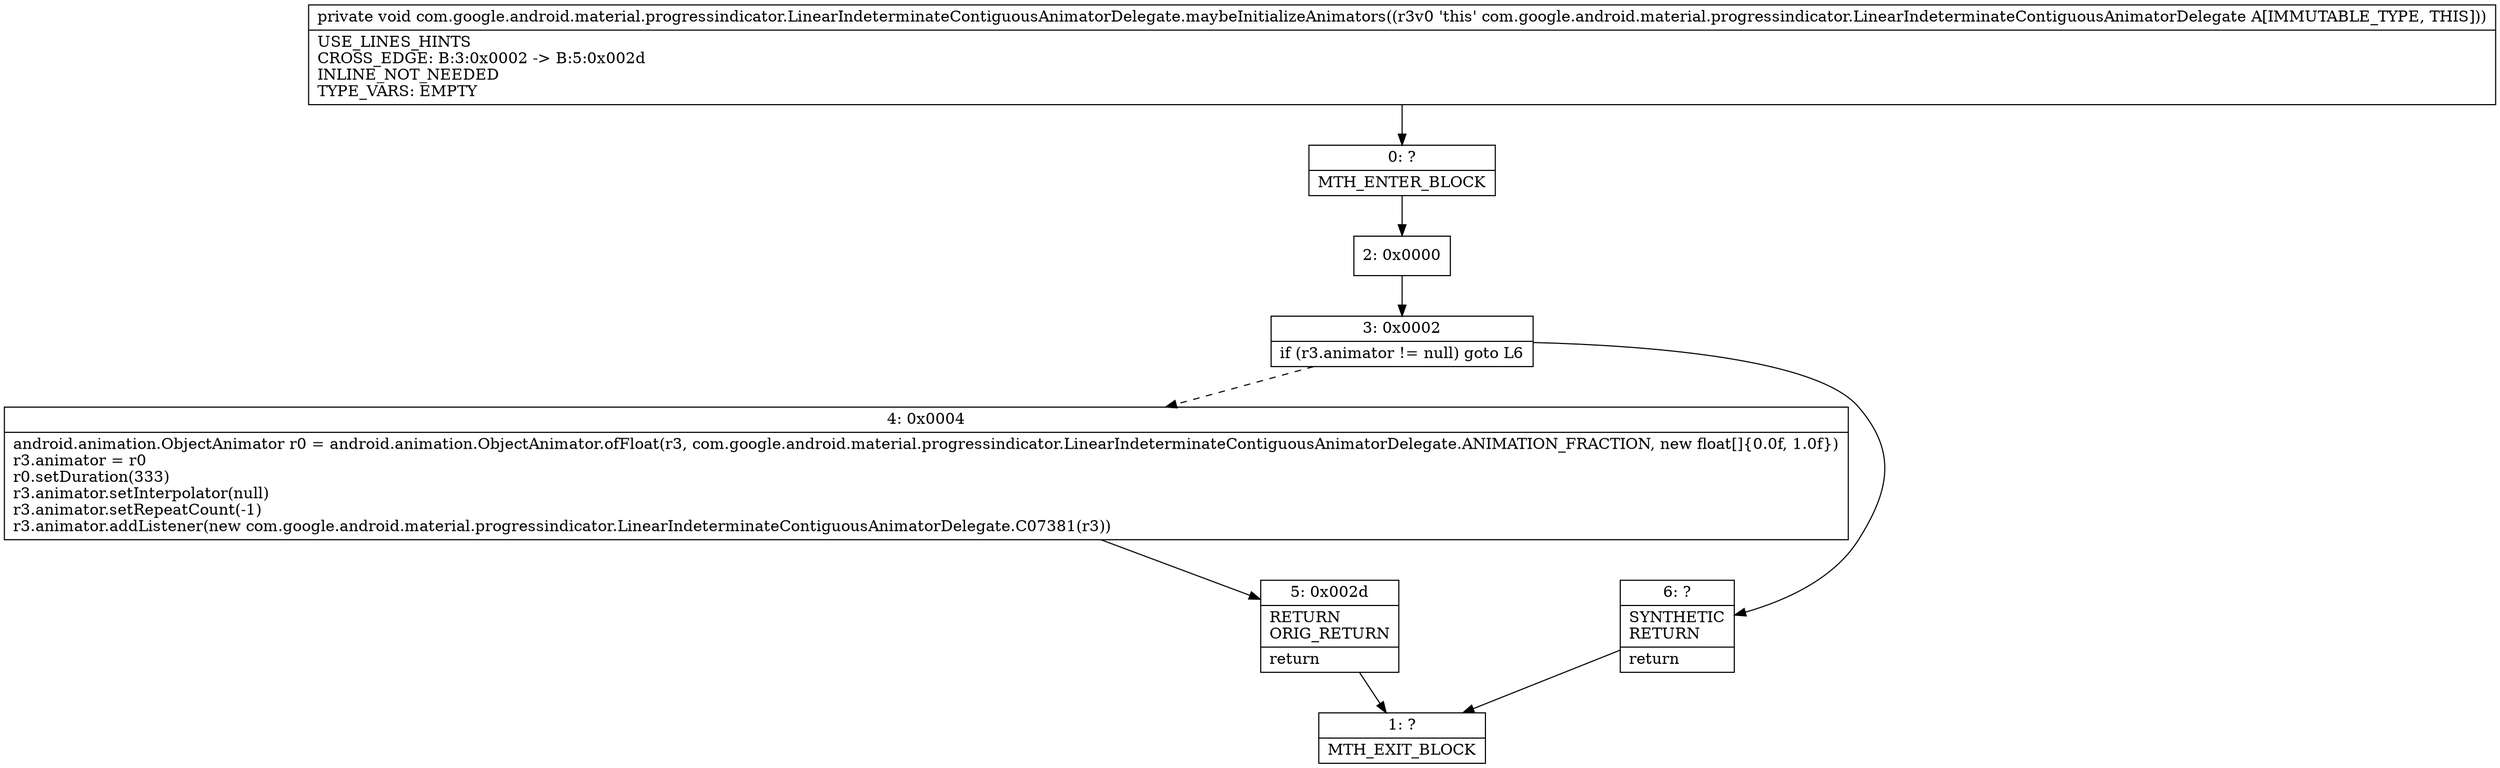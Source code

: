 digraph "CFG forcom.google.android.material.progressindicator.LinearIndeterminateContiguousAnimatorDelegate.maybeInitializeAnimators()V" {
Node_0 [shape=record,label="{0\:\ ?|MTH_ENTER_BLOCK\l}"];
Node_2 [shape=record,label="{2\:\ 0x0000}"];
Node_3 [shape=record,label="{3\:\ 0x0002|if (r3.animator != null) goto L6\l}"];
Node_4 [shape=record,label="{4\:\ 0x0004|android.animation.ObjectAnimator r0 = android.animation.ObjectAnimator.ofFloat(r3, com.google.android.material.progressindicator.LinearIndeterminateContiguousAnimatorDelegate.ANIMATION_FRACTION, new float[]\{0.0f, 1.0f\})\lr3.animator = r0\lr0.setDuration(333)\lr3.animator.setInterpolator(null)\lr3.animator.setRepeatCount(\-1)\lr3.animator.addListener(new com.google.android.material.progressindicator.LinearIndeterminateContiguousAnimatorDelegate.C07381(r3))\l}"];
Node_5 [shape=record,label="{5\:\ 0x002d|RETURN\lORIG_RETURN\l|return\l}"];
Node_1 [shape=record,label="{1\:\ ?|MTH_EXIT_BLOCK\l}"];
Node_6 [shape=record,label="{6\:\ ?|SYNTHETIC\lRETURN\l|return\l}"];
MethodNode[shape=record,label="{private void com.google.android.material.progressindicator.LinearIndeterminateContiguousAnimatorDelegate.maybeInitializeAnimators((r3v0 'this' com.google.android.material.progressindicator.LinearIndeterminateContiguousAnimatorDelegate A[IMMUTABLE_TYPE, THIS]))  | USE_LINES_HINTS\lCROSS_EDGE: B:3:0x0002 \-\> B:5:0x002d\lINLINE_NOT_NEEDED\lTYPE_VARS: EMPTY\l}"];
MethodNode -> Node_0;Node_0 -> Node_2;
Node_2 -> Node_3;
Node_3 -> Node_4[style=dashed];
Node_3 -> Node_6;
Node_4 -> Node_5;
Node_5 -> Node_1;
Node_6 -> Node_1;
}

